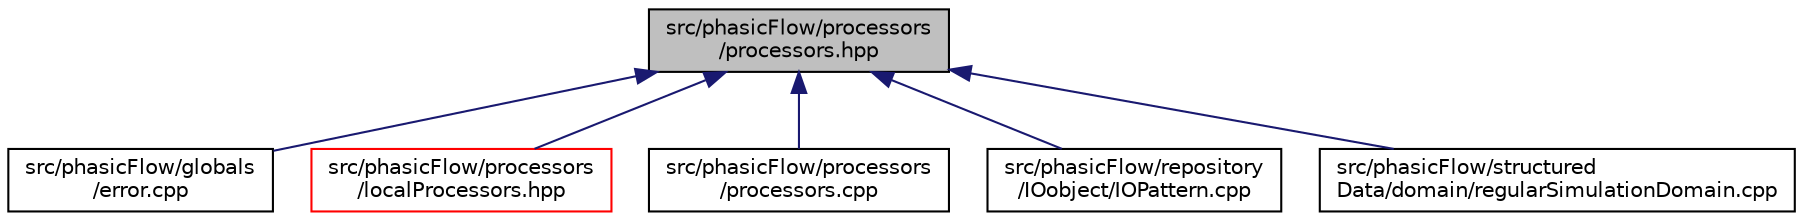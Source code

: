 digraph "src/phasicFlow/processors/processors.hpp"
{
 // LATEX_PDF_SIZE
  edge [fontname="Helvetica",fontsize="10",labelfontname="Helvetica",labelfontsize="10"];
  node [fontname="Helvetica",fontsize="10",shape=record];
  Node1 [label="src/phasicFlow/processors\l/processors.hpp",height=0.2,width=0.4,color="black", fillcolor="grey75", style="filled", fontcolor="black",tooltip=" "];
  Node1 -> Node2 [dir="back",color="midnightblue",fontsize="10",style="solid",fontname="Helvetica"];
  Node2 [label="src/phasicFlow/globals\l/error.cpp",height=0.2,width=0.4,color="black", fillcolor="white", style="filled",URL="$error_8cpp.html",tooltip=" "];
  Node1 -> Node3 [dir="back",color="midnightblue",fontsize="10",style="solid",fontname="Helvetica"];
  Node3 [label="src/phasicFlow/processors\l/localProcessors.hpp",height=0.2,width=0.4,color="red", fillcolor="white", style="filled",URL="$localProcessors_8hpp.html",tooltip=" "];
  Node1 -> Node287 [dir="back",color="midnightblue",fontsize="10",style="solid",fontname="Helvetica"];
  Node287 [label="src/phasicFlow/processors\l/processors.cpp",height=0.2,width=0.4,color="black", fillcolor="white", style="filled",URL="$processors_8cpp.html",tooltip=" "];
  Node1 -> Node288 [dir="back",color="midnightblue",fontsize="10",style="solid",fontname="Helvetica"];
  Node288 [label="src/phasicFlow/repository\l/IOobject/IOPattern.cpp",height=0.2,width=0.4,color="black", fillcolor="white", style="filled",URL="$IOPattern_8cpp.html",tooltip=" "];
  Node1 -> Node274 [dir="back",color="midnightblue",fontsize="10",style="solid",fontname="Helvetica"];
  Node274 [label="src/phasicFlow/structured\lData/domain/regularSimulationDomain.cpp",height=0.2,width=0.4,color="black", fillcolor="white", style="filled",URL="$regularSimulationDomain_8cpp.html",tooltip=" "];
}
